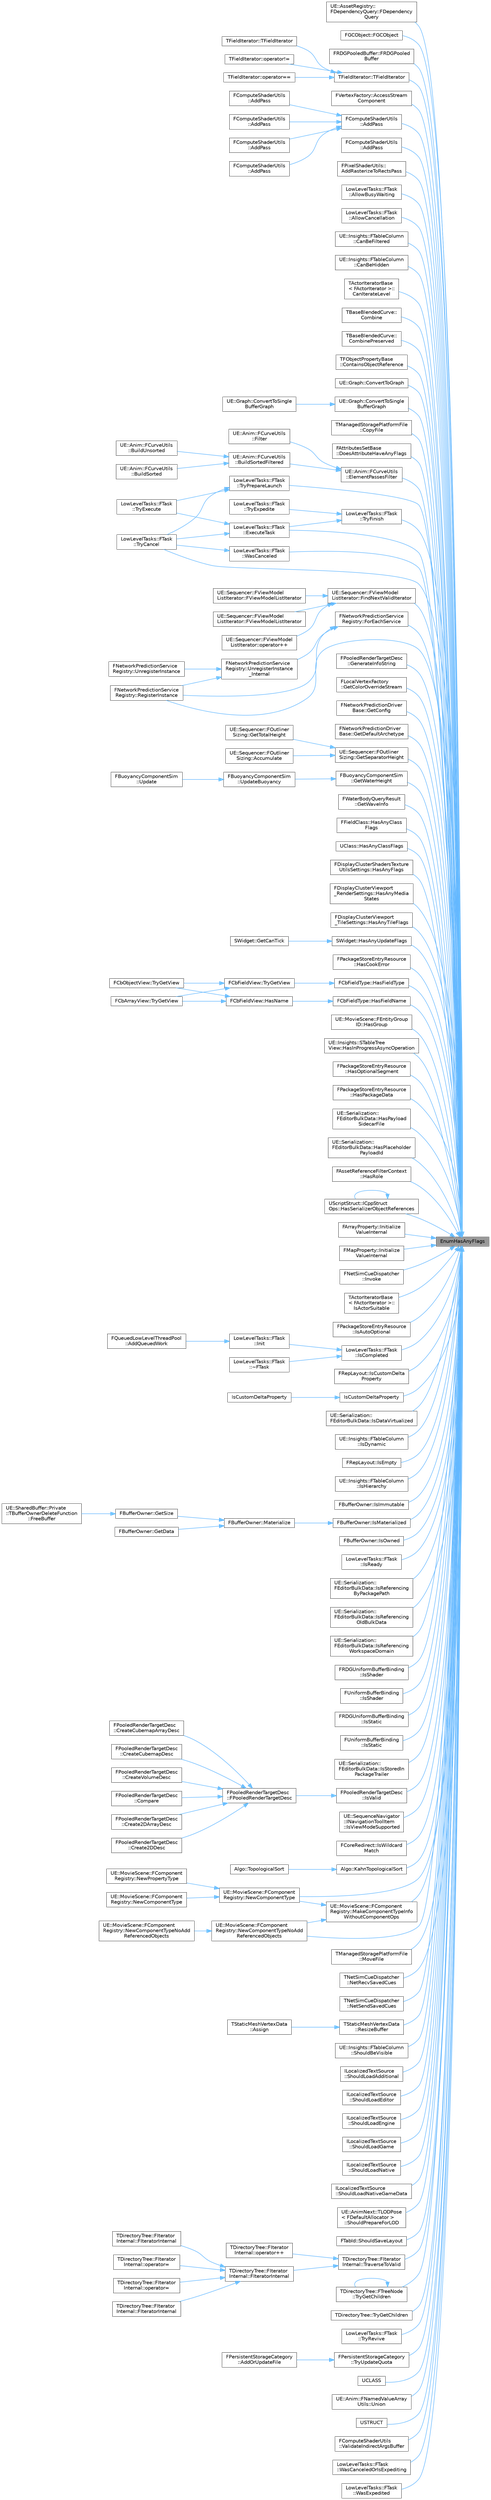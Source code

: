 digraph "EnumHasAnyFlags"
{
 // INTERACTIVE_SVG=YES
 // LATEX_PDF_SIZE
  bgcolor="transparent";
  edge [fontname=Helvetica,fontsize=10,labelfontname=Helvetica,labelfontsize=10];
  node [fontname=Helvetica,fontsize=10,shape=box,height=0.2,width=0.4];
  rankdir="RL";
  Node1 [id="Node000001",label="EnumHasAnyFlags",height=0.2,width=0.4,color="gray40", fillcolor="grey60", style="filled", fontcolor="black",tooltip=" "];
  Node1 -> Node2 [id="edge1_Node000001_Node000002",dir="back",color="steelblue1",style="solid",tooltip=" "];
  Node2 [id="Node000002",label="UE::AssetRegistry::\lFDependencyQuery::FDependency\lQuery",height=0.2,width=0.4,color="grey40", fillcolor="white", style="filled",URL="$de/dcb/structUE_1_1AssetRegistry_1_1FDependencyQuery.html#a6b2a09c170bced5242ceb8c8c65332ea",tooltip=" "];
  Node1 -> Node3 [id="edge2_Node000001_Node000003",dir="back",color="steelblue1",style="solid",tooltip=" "];
  Node3 [id="Node000003",label="FGCObject::FGCObject",height=0.2,width=0.4,color="grey40", fillcolor="white", style="filled",URL="$d1/d9e/classFGCObject.html#a79ca88ad3c98c191c99cb6deb4d6c6df",tooltip=" "];
  Node1 -> Node4 [id="edge3_Node000001_Node000004",dir="back",color="steelblue1",style="solid",tooltip=" "];
  Node4 [id="Node000004",label="FRDGPooledBuffer::FRDGPooled\lBuffer",height=0.2,width=0.4,color="grey40", fillcolor="white", style="filled",URL="$d3/dea/classFRDGPooledBuffer.html#ab5a80f2108f01c42ff9d822e4149fcdc",tooltip=" "];
  Node1 -> Node5 [id="edge4_Node000001_Node000005",dir="back",color="steelblue1",style="solid",tooltip=" "];
  Node5 [id="Node000005",label="TFieldIterator::TFieldIterator",height=0.2,width=0.4,color="grey40", fillcolor="white", style="filled",URL="$de/d53/classTFieldIterator.html#a16200441c1b2bed29da2d95df72a309c",tooltip=" "];
  Node5 -> Node6 [id="edge5_Node000005_Node000006",dir="back",color="steelblue1",style="solid",tooltip=" "];
  Node6 [id="Node000006",label="TFieldIterator::TFieldIterator",height=0.2,width=0.4,color="grey40", fillcolor="white", style="filled",URL="$de/d53/classTFieldIterator.html#a19981ad782fd9abc51120169a12bc525",tooltip="Legacy version taking the flags as 3 separate values."];
  Node5 -> Node7 [id="edge6_Node000005_Node000007",dir="back",color="steelblue1",style="solid",tooltip=" "];
  Node7 [id="Node000007",label="TFieldIterator::operator!=",height=0.2,width=0.4,color="grey40", fillcolor="white", style="filled",URL="$de/d53/classTFieldIterator.html#a8dd51b620001d67e8d327b38c9a49787",tooltip=" "];
  Node5 -> Node8 [id="edge7_Node000005_Node000008",dir="back",color="steelblue1",style="solid",tooltip=" "];
  Node8 [id="Node000008",label="TFieldIterator::operator==",height=0.2,width=0.4,color="grey40", fillcolor="white", style="filled",URL="$de/d53/classTFieldIterator.html#a221551266ed28cfbc7ff54a1be73a33a",tooltip=" "];
  Node1 -> Node9 [id="edge8_Node000001_Node000009",dir="back",color="steelblue1",style="solid",tooltip=" "];
  Node9 [id="Node000009",label="FVertexFactory::AccessStream\lComponent",height=0.2,width=0.4,color="grey40", fillcolor="white", style="filled",URL="$da/d03/classFVertexFactory.html#a394267da22500891c5331e9171716a71",tooltip="Creates a vertex element for a vertex stream components."];
  Node1 -> Node10 [id="edge9_Node000001_Node000010",dir="back",color="steelblue1",style="solid",tooltip=" "];
  Node10 [id="Node000010",label="FComputeShaderUtils\l::AddPass",height=0.2,width=0.4,color="grey40", fillcolor="white", style="filled",URL="$d3/d0e/namespaceFComputeShaderUtils.html#a9973043a0563c0a06818211757e171c8",tooltip="Dispatch a compute shader to render graph builder with its parameters."];
  Node10 -> Node11 [id="edge10_Node000010_Node000011",dir="back",color="steelblue1",style="solid",tooltip=" "];
  Node11 [id="Node000011",label="FComputeShaderUtils\l::AddPass",height=0.2,width=0.4,color="grey40", fillcolor="white", style="filled",URL="$d3/d0e/namespaceFComputeShaderUtils.html#aa5768c0565a24a529d7842749c9b11be",tooltip=" "];
  Node10 -> Node12 [id="edge11_Node000010_Node000012",dir="back",color="steelblue1",style="solid",tooltip=" "];
  Node12 [id="Node000012",label="FComputeShaderUtils\l::AddPass",height=0.2,width=0.4,color="grey40", fillcolor="white", style="filled",URL="$d3/d0e/namespaceFComputeShaderUtils.html#a10c6c67d3bcecd2b89beba223a297563",tooltip=" "];
  Node10 -> Node13 [id="edge12_Node000010_Node000013",dir="back",color="steelblue1",style="solid",tooltip=" "];
  Node13 [id="Node000013",label="FComputeShaderUtils\l::AddPass",height=0.2,width=0.4,color="grey40", fillcolor="white", style="filled",URL="$d3/d0e/namespaceFComputeShaderUtils.html#aaa59a9ee3773ba5d787e975cdd062176",tooltip=" "];
  Node10 -> Node14 [id="edge13_Node000010_Node000014",dir="back",color="steelblue1",style="solid",tooltip=" "];
  Node14 [id="Node000014",label="FComputeShaderUtils\l::AddPass",height=0.2,width=0.4,color="grey40", fillcolor="white", style="filled",URL="$d3/d0e/namespaceFComputeShaderUtils.html#a8b65a5f112fd31d9aed9d9196527f0af",tooltip=" "];
  Node1 -> Node15 [id="edge14_Node000001_Node000015",dir="back",color="steelblue1",style="solid",tooltip=" "];
  Node15 [id="Node000015",label="FComputeShaderUtils\l::AddPass",height=0.2,width=0.4,color="grey40", fillcolor="white", style="filled",URL="$d3/d0e/namespaceFComputeShaderUtils.html#a74899b6d035206a8c4ce9ab32f34f657",tooltip="Dispatch a compute shader to render graph builder with its parameters."];
  Node1 -> Node16 [id="edge15_Node000001_Node000016",dir="back",color="steelblue1",style="solid",tooltip=" "];
  Node16 [id="Node000016",label="FPixelShaderUtils::\lAddRasterizeToRectsPass",height=0.2,width=0.4,color="grey40", fillcolor="white", style="filled",URL="$df/dc9/structFPixelShaderUtils.html#a89e195822f6007597c9d8327c0b38688",tooltip="Rect based pixel shader pass."];
  Node1 -> Node17 [id="edge16_Node000001_Node000017",dir="back",color="steelblue1",style="solid",tooltip=" "];
  Node17 [id="Node000017",label="LowLevelTasks::FTask\l::AllowBusyWaiting",height=0.2,width=0.4,color="grey40", fillcolor="white", style="filled",URL="$d4/d0f/classLowLevelTasks_1_1FTask.html#a3242061d041d51b85c592b87e6417336",tooltip=" "];
  Node1 -> Node18 [id="edge17_Node000001_Node000018",dir="back",color="steelblue1",style="solid",tooltip=" "];
  Node18 [id="Node000018",label="LowLevelTasks::FTask\l::AllowCancellation",height=0.2,width=0.4,color="grey40", fillcolor="white", style="filled",URL="$d4/d0f/classLowLevelTasks_1_1FTask.html#a5052aef3758181777e054ba6d508cf41",tooltip=" "];
  Node1 -> Node19 [id="edge18_Node000001_Node000019",dir="back",color="steelblue1",style="solid",tooltip=" "];
  Node19 [id="Node000019",label="UE::Insights::FTableColumn\l::CanBeFiltered",height=0.2,width=0.4,color="grey40", fillcolor="white", style="filled",URL="$d1/d9c/classUE_1_1Insights_1_1FTableColumn.html#a767622b8f42397baffd66c0784c3f772",tooltip="Whether this column can be used for filtering."];
  Node1 -> Node20 [id="edge19_Node000001_Node000020",dir="back",color="steelblue1",style="solid",tooltip=" "];
  Node20 [id="Node000020",label="UE::Insights::FTableColumn\l::CanBeHidden",height=0.2,width=0.4,color="grey40", fillcolor="white", style="filled",URL="$d1/d9c/classUE_1_1Insights_1_1FTableColumn.html#ad75850dca960bc973d48ae236c7521ec",tooltip="Whether this column can be hidden."];
  Node1 -> Node21 [id="edge20_Node000001_Node000021",dir="back",color="steelblue1",style="solid",tooltip=" "];
  Node21 [id="Node000021",label="TActorIteratorBase\l\< FActorIterator \>::\lCanIterateLevel",height=0.2,width=0.4,color="grey40", fillcolor="white", style="filled",URL="$d4/d8b/classTActorIteratorBase.html#ae9392024dca82ee78371ba3e0c7e39ed",tooltip=" "];
  Node1 -> Node22 [id="edge21_Node000001_Node000022",dir="back",color="steelblue1",style="solid",tooltip=" "];
  Node22 [id="Node000022",label="TBaseBlendedCurve::\lCombine",height=0.2,width=0.4,color="grey40", fillcolor="white", style="filled",URL="$d1/dd3/structTBaseBlendedCurve.html#a4bce977f2926dcfab90747119de44aba",tooltip="If CurveToCombine contains a valid element, then the value in 'this' is overridden,..."];
  Node1 -> Node23 [id="edge22_Node000001_Node000023",dir="back",color="steelblue1",style="solid",tooltip=" "];
  Node23 [id="Node000023",label="TBaseBlendedCurve::\lCombinePreserved",height=0.2,width=0.4,color="grey40", fillcolor="white", style="filled",URL="$d1/dd3/structTBaseBlendedCurve.html#a89d238c1838183fd89967f298adae5b0",tooltip="If 'this' does not contain a valid element, then the value in 'this' is set, otherwise the value is n..."];
  Node1 -> Node24 [id="edge23_Node000001_Node000024",dir="back",color="steelblue1",style="solid",tooltip=" "];
  Node24 [id="Node000024",label="TFObjectPropertyBase\l::ContainsObjectReference",height=0.2,width=0.4,color="grey40", fillcolor="white", style="filled",URL="$d3/d06/classTFObjectPropertyBase.html#a17f1e113ddfb7df4a4c13263a2e67b37",tooltip="Returns true if this property, or in the case of e.g."];
  Node1 -> Node25 [id="edge24_Node000001_Node000025",dir="back",color="steelblue1",style="solid",tooltip=" "];
  Node25 [id="Node000025",label="UE::Graph::ConvertToGraph",height=0.2,width=0.4,color="grey40", fillcolor="white", style="filled",URL="$d3/d33/namespaceUE_1_1Graph.html#aa5c899f112dccf29af8f5200170f4661",tooltip="Convert an array of Keys and a function that returns the directed edges from each Key into the Normal..."];
  Node1 -> Node26 [id="edge25_Node000001_Node000026",dir="back",color="steelblue1",style="solid",tooltip=" "];
  Node26 [id="Node000026",label="UE::Graph::ConvertToSingle\lBufferGraph",height=0.2,width=0.4,color="grey40", fillcolor="white", style="filled",URL="$d3/d33/namespaceUE_1_1Graph.html#a0c4b13297a2a105503251c7823db9b1b",tooltip="Convert an array of separately allocated edge ranges into a single buffer shared by all vertices and ..."];
  Node26 -> Node27 [id="edge26_Node000026_Node000027",dir="back",color="steelblue1",style="solid",tooltip=" "];
  Node27 [id="Node000027",label="UE::Graph::ConvertToSingle\lBufferGraph",height=0.2,width=0.4,color="grey40", fillcolor="white", style="filled",URL="$d3/d33/namespaceUE_1_1Graph.html#af04cbc9cc91d5586d63f409047700e4d",tooltip="Convert an array of separately allocated edge ranges into a single buffer shared by all vertices and ..."];
  Node1 -> Node28 [id="edge27_Node000001_Node000028",dir="back",color="steelblue1",style="solid",tooltip=" "];
  Node28 [id="Node000028",label="TManagedStoragePlatformFile\l::CopyFile",height=0.2,width=0.4,color="grey40", fillcolor="white", style="filled",URL="$dd/d11/classTManagedStoragePlatformFile.html#a6d6452b55fc51228de7d191fadba265e",tooltip=" "];
  Node1 -> Node29 [id="edge28_Node000001_Node000029",dir="back",color="steelblue1",style="solid",tooltip=" "];
  Node29 [id="Node000029",label="FAttributesSetBase\l::DoesAttributeHaveAnyFlags",height=0.2,width=0.4,color="grey40", fillcolor="white", style="filled",URL="$d7/dd3/classFAttributesSetBase.html#a1388fc60c80279058898f72206ad4579",tooltip="Determine whether an attribute has any of the given flags."];
  Node1 -> Node30 [id="edge29_Node000001_Node000030",dir="back",color="steelblue1",style="solid",tooltip=" "];
  Node30 [id="Node000030",label="UE::Anim::FCurveUtils\l::ElementPassesFilter",height=0.2,width=0.4,color="grey40", fillcolor="white", style="filled",URL="$d7/d7e/structUE_1_1Anim_1_1FCurveUtils.html#ad29d5ccb642638bcc3cfbe4c8eadd7c2",tooltip="Helper function used to apply filtering to elements."];
  Node30 -> Node31 [id="edge30_Node000030_Node000031",dir="back",color="steelblue1",style="solid",tooltip=" "];
  Node31 [id="Node000031",label="UE::Anim::FCurveUtils\l::BuildSortedFiltered",height=0.2,width=0.4,color="grey40", fillcolor="white", style="filled",URL="$d7/d7e/structUE_1_1Anim_1_1FCurveUtils.html#a9bcdcbf2f740cf299d504e20bbe43791",tooltip=" "];
  Node31 -> Node32 [id="edge31_Node000031_Node000032",dir="back",color="steelblue1",style="solid",tooltip=" "];
  Node32 [id="Node000032",label="UE::Anim::FCurveUtils\l::BuildSorted",height=0.2,width=0.4,color="grey40", fillcolor="white", style="filled",URL="$d7/d7e/structUE_1_1Anim_1_1FCurveUtils.html#adfc5d61f31d62d6a324b0db8a50a5bd7",tooltip=" "];
  Node31 -> Node33 [id="edge32_Node000031_Node000033",dir="back",color="steelblue1",style="solid",tooltip=" "];
  Node33 [id="Node000033",label="UE::Anim::FCurveUtils\l::BuildUnsorted",height=0.2,width=0.4,color="grey40", fillcolor="white", style="filled",URL="$d7/d7e/structUE_1_1Anim_1_1FCurveUtils.html#a057de551fa386ad635d95cd05788b0b7",tooltip=" "];
  Node30 -> Node34 [id="edge33_Node000030_Node000034",dir="back",color="steelblue1",style="solid",tooltip=" "];
  Node34 [id="Node000034",label="UE::Anim::FCurveUtils\l::Filter",height=0.2,width=0.4,color="grey40", fillcolor="white", style="filled",URL="$d7/d7e/structUE_1_1Anim_1_1FCurveUtils.html#a95cda69f2c3df0267c2c0141dc064f39",tooltip="Remove any curves in InOutCurve that are filtered by InFilter."];
  Node1 -> Node35 [id="edge34_Node000001_Node000035",dir="back",color="steelblue1",style="solid",tooltip=" "];
  Node35 [id="Node000035",label="LowLevelTasks::FTask\l::ExecuteTask",height=0.2,width=0.4,color="grey40", fillcolor="white", style="filled",URL="$d4/d0f/classLowLevelTasks_1_1FTask.html#adf9d1835581b6ba99a806f9be80294d4",tooltip=" "];
  Node35 -> Node36 [id="edge35_Node000035_Node000036",dir="back",color="steelblue1",style="solid",tooltip=" "];
  Node36 [id="Node000036",label="LowLevelTasks::FTask\l::TryCancel",height=0.2,width=0.4,color="grey40", fillcolor="white", style="filled",URL="$d4/d0f/classLowLevelTasks_1_1FTask.html#a9d9553807e98eb84669bdeec3f6a7bbd",tooltip=" "];
  Node35 -> Node37 [id="edge36_Node000035_Node000037",dir="back",color="steelblue1",style="solid",tooltip=" "];
  Node37 [id="Node000037",label="LowLevelTasks::FTask\l::TryExecute",height=0.2,width=0.4,color="grey40", fillcolor="white", style="filled",URL="$d4/d0f/classLowLevelTasks_1_1FTask.html#a5dadadad795bdf53d9a3337ca98ef129",tooltip=" "];
  Node1 -> Node38 [id="edge37_Node000001_Node000038",dir="back",color="steelblue1",style="solid",tooltip=" "];
  Node38 [id="Node000038",label="UE::Sequencer::FViewModel\lListIterator::FindNextValidIterator",height=0.2,width=0.4,color="grey40", fillcolor="white", style="filled",URL="$d0/d69/structUE_1_1Sequencer_1_1FViewModelListIterator.html#a33c0eceb675db3ad60457c98b0d79398",tooltip=" "];
  Node38 -> Node39 [id="edge38_Node000038_Node000039",dir="back",color="steelblue1",style="solid",tooltip=" "];
  Node39 [id="Node000039",label="UE::Sequencer::FViewModel\lListIterator::FViewModelListIterator",height=0.2,width=0.4,color="grey40", fillcolor="white", style="filled",URL="$d0/d69/structUE_1_1Sequencer_1_1FViewModelListIterator.html#af7555d428566ff5903b935eaf6f4a307",tooltip=" "];
  Node38 -> Node40 [id="edge39_Node000038_Node000040",dir="back",color="steelblue1",style="solid",tooltip=" "];
  Node40 [id="Node000040",label="UE::Sequencer::FViewModel\lListIterator::FViewModelListIterator",height=0.2,width=0.4,color="grey40", fillcolor="white", style="filled",URL="$d0/d69/structUE_1_1Sequencer_1_1FViewModelListIterator.html#a538c5556ef268e50a156e34e9792c218",tooltip=" "];
  Node38 -> Node41 [id="edge40_Node000038_Node000041",dir="back",color="steelblue1",style="solid",tooltip=" "];
  Node41 [id="Node000041",label="UE::Sequencer::FViewModel\lListIterator::operator++",height=0.2,width=0.4,color="grey40", fillcolor="white", style="filled",URL="$d0/d69/structUE_1_1Sequencer_1_1FViewModelListIterator.html#a25781d6048126e69b904d3eb101fe35c",tooltip=" "];
  Node1 -> Node42 [id="edge41_Node000001_Node000042",dir="back",color="steelblue1",style="solid",tooltip=" "];
  Node42 [id="Node000042",label="FNetworkPredictionService\lRegistry::ForEachService",height=0.2,width=0.4,color="grey40", fillcolor="white", style="filled",URL="$d0/d22/classFNetworkPredictionServiceRegistry.html#a5a3f8460c764ed7750a3dede8c87bdd6",tooltip=" "];
  Node42 -> Node43 [id="edge42_Node000042_Node000043",dir="back",color="steelblue1",style="solid",tooltip=" "];
  Node43 [id="Node000043",label="FNetworkPredictionService\lRegistry::RegisterInstance",height=0.2,width=0.4,color="grey40", fillcolor="white", style="filled",URL="$d0/d22/classFNetworkPredictionServiceRegistry.html#ab2fd029d3e14407baaba3f05d1fc7eff",tooltip=" "];
  Node42 -> Node44 [id="edge43_Node000042_Node000044",dir="back",color="steelblue1",style="solid",tooltip=" "];
  Node44 [id="Node000044",label="FNetworkPredictionService\lRegistry::UnregisterInstance\l_Internal",height=0.2,width=0.4,color="grey40", fillcolor="white", style="filled",URL="$d0/d22/classFNetworkPredictionServiceRegistry.html#ad9f781d17d03da11791315ea71caa03c",tooltip=" "];
  Node44 -> Node43 [id="edge44_Node000044_Node000043",dir="back",color="steelblue1",style="solid",tooltip=" "];
  Node44 -> Node45 [id="edge45_Node000044_Node000045",dir="back",color="steelblue1",style="solid",tooltip=" "];
  Node45 [id="Node000045",label="FNetworkPredictionService\lRegistry::UnregisterInstance",height=0.2,width=0.4,color="grey40", fillcolor="white", style="filled",URL="$d0/d22/classFNetworkPredictionServiceRegistry.html#a44dda77af706d4625226b5ee6e5ccc83",tooltip=" "];
  Node1 -> Node46 [id="edge46_Node000001_Node000046",dir="back",color="steelblue1",style="solid",tooltip=" "];
  Node46 [id="Node000046",label="FPooledRenderTargetDesc\l::GenerateInfoString",height=0.2,width=0.4,color="grey40", fillcolor="white", style="filled",URL="$df/dc6/structFPooledRenderTargetDesc.html#ad83935089cf53ee226cc119065c76868",tooltip="for debugging purpose"];
  Node1 -> Node47 [id="edge47_Node000001_Node000047",dir="back",color="steelblue1",style="solid",tooltip=" "];
  Node47 [id="Node000047",label="FLocalVertexFactory\l::GetColorOverrideStream",height=0.2,width=0.4,color="grey40", fillcolor="white", style="filled",URL="$db/d29/classFLocalVertexFactory.html#a7403ce1290a4800bc5a4f431ea7336d7",tooltip=" "];
  Node1 -> Node48 [id="edge48_Node000001_Node000048",dir="back",color="steelblue1",style="solid",tooltip=" "];
  Node48 [id="Node000048",label="FNetworkPredictionDriver\lBase::GetConfig",height=0.2,width=0.4,color="grey40", fillcolor="white", style="filled",URL="$d9/d6a/structFNetworkPredictionDriverBase.html#a4425967404dfc64fc8e2e07056c18622",tooltip=" "];
  Node1 -> Node49 [id="edge49_Node000001_Node000049",dir="back",color="steelblue1",style="solid",tooltip=" "];
  Node49 [id="Node000049",label="FNetworkPredictionDriver\lBase::GetDefaultArchetype",height=0.2,width=0.4,color="grey40", fillcolor="white", style="filled",URL="$d9/d6a/structFNetworkPredictionDriverBase.html#a1589639eac7a84320e989882fb4424ae",tooltip=" "];
  Node1 -> Node50 [id="edge50_Node000001_Node000050",dir="back",color="steelblue1",style="solid",tooltip=" "];
  Node50 [id="Node000050",label="UE::Sequencer::FOutliner\lSizing::GetSeparatorHeight",height=0.2,width=0.4,color="grey40", fillcolor="white", style="filled",URL="$d9/d06/structUE_1_1Sequencer_1_1FOutlinerSizing.html#a063ec9dcb8b50069e132ecad5667db73",tooltip=" "];
  Node50 -> Node51 [id="edge51_Node000050_Node000051",dir="back",color="steelblue1",style="solid",tooltip=" "];
  Node51 [id="Node000051",label="UE::Sequencer::FOutliner\lSizing::Accumulate",height=0.2,width=0.4,color="grey40", fillcolor="white", style="filled",URL="$d9/d06/structUE_1_1Sequencer_1_1FOutlinerSizing.html#a91528a414be2fccaba405fc6854dc1da",tooltip=" "];
  Node50 -> Node52 [id="edge52_Node000050_Node000052",dir="back",color="steelblue1",style="solid",tooltip=" "];
  Node52 [id="Node000052",label="UE::Sequencer::FOutliner\lSizing::GetTotalHeight",height=0.2,width=0.4,color="grey40", fillcolor="white", style="filled",URL="$d9/d06/structUE_1_1Sequencer_1_1FOutlinerSizing.html#a889e2d724de05bdc4d42725ee15dbc43",tooltip=" "];
  Node1 -> Node53 [id="edge53_Node000001_Node000053",dir="back",color="steelblue1",style="solid",tooltip=" "];
  Node53 [id="Node000053",label="FBuoyancyComponentSim\l::GetWaterHeight",height=0.2,width=0.4,color="grey40", fillcolor="white", style="filled",URL="$d3/d86/classFBuoyancyComponentSim.html#ad7e446c05b0295bdfc5d1cdd8e8981f4",tooltip=" "];
  Node53 -> Node54 [id="edge54_Node000053_Node000054",dir="back",color="steelblue1",style="solid",tooltip=" "];
  Node54 [id="Node000054",label="FBuoyancyComponentSim\l::UpdateBuoyancy",height=0.2,width=0.4,color="grey40", fillcolor="white", style="filled",URL="$d3/d86/classFBuoyancyComponentSim.html#aae88b7c2bcfd1b212be1483ed1a98a3b",tooltip=" "];
  Node54 -> Node55 [id="edge55_Node000054_Node000055",dir="back",color="steelblue1",style="solid",tooltip=" "];
  Node55 [id="Node000055",label="FBuoyancyComponentSim\l::Update",height=0.2,width=0.4,color="grey40", fillcolor="white", style="filled",URL="$d3/d86/classFBuoyancyComponentSim.html#a1aff1e17c06b8921ae11c5ce0a371952",tooltip=" "];
  Node1 -> Node56 [id="edge56_Node000001_Node000056",dir="back",color="steelblue1",style="solid",tooltip=" "];
  Node56 [id="Node000056",label="FWaterBodyQueryResult\l::GetWaveInfo",height=0.2,width=0.4,color="grey40", fillcolor="white", style="filled",URL="$d8/dec/structFWaterBodyQueryResult.html#a31cb93c0a386c2c808f1591a9b86b28a",tooltip=" "];
  Node1 -> Node57 [id="edge57_Node000001_Node000057",dir="back",color="steelblue1",style="solid",tooltip=" "];
  Node57 [id="Node000057",label="FFieldClass::HasAnyClass\lFlags",height=0.2,width=0.4,color="grey40", fillcolor="white", style="filled",URL="$de/dc5/classFFieldClass.html#ae2e94afa169ef8c0d18549cb67fd460d",tooltip=" "];
  Node1 -> Node58 [id="edge58_Node000001_Node000058",dir="back",color="steelblue1",style="solid",tooltip=" "];
  Node58 [id="Node000058",label="UClass::HasAnyClassFlags",height=0.2,width=0.4,color="grey40", fillcolor="white", style="filled",URL="$d4/d77/classUClass.html#a637ca7af3f3763cc1afcb177c26e62b6",tooltip="Used to safely check whether the passed in flag is set."];
  Node1 -> Node59 [id="edge59_Node000001_Node000059",dir="back",color="steelblue1",style="solid",tooltip=" "];
  Node59 [id="Node000059",label="FDisplayClusterShadersTexture\lUtilsSettings::HasAnyFlags",height=0.2,width=0.4,color="grey40", fillcolor="white", style="filled",URL="$dc/d20/structFDisplayClusterShadersTextureUtilsSettings.html#a7acd1b258d7ab20621d83d4e5b1a9060",tooltip=" "];
  Node1 -> Node60 [id="edge60_Node000001_Node000060",dir="back",color="steelblue1",style="solid",tooltip=" "];
  Node60 [id="Node000060",label="FDisplayClusterViewport\l_RenderSettings::HasAnyMedia\lStates",height=0.2,width=0.4,color="grey40", fillcolor="white", style="filled",URL="$d3/da3/classFDisplayClusterViewport__RenderSettings.html#a0c6448cc8b6c7e8394193793fc3aebb7",tooltip="Returns true if the media state of this viewport is set to any of the requested states."];
  Node1 -> Node61 [id="edge61_Node000001_Node000061",dir="back",color="steelblue1",style="solid",tooltip=" "];
  Node61 [id="Node000061",label="FDisplayClusterViewport\l_TileSettings::HasAnyTileFlags",height=0.2,width=0.4,color="grey40", fillcolor="white", style="filled",URL="$dd/db2/structFDisplayClusterViewport__TileSettings.html#ade471818c359ee6552fbb534f243e62f",tooltip="Checks if any of specified tile flags are set."];
  Node1 -> Node62 [id="edge62_Node000001_Node000062",dir="back",color="steelblue1",style="solid",tooltip=" "];
  Node62 [id="Node000062",label="SWidget::HasAnyUpdateFlags",height=0.2,width=0.4,color="grey40", fillcolor="white", style="filled",URL="$dd/de2/classSWidget.html#a0c825102eb11bc7d25bf416fa5a0d047",tooltip=" "];
  Node62 -> Node63 [id="edge63_Node000062_Node000063",dir="back",color="steelblue1",style="solid",tooltip=" "];
  Node63 [id="Node000063",label="SWidget::GetCanTick",height=0.2,width=0.4,color="grey40", fillcolor="white", style="filled",URL="$dd/de2/classSWidget.html#a9fcaa69327da2134c6cc35c8745546df",tooltip=" "];
  Node1 -> Node64 [id="edge64_Node000001_Node000064",dir="back",color="steelblue1",style="solid",tooltip=" "];
  Node64 [id="Node000064",label="FPackageStoreEntryResource\l::HasCookError",height=0.2,width=0.4,color="grey40", fillcolor="white", style="filled",URL="$dd/d7f/structFPackageStoreEntryResource.html#aac8aea493ec5582eb5580bec5df1608b",tooltip=" "];
  Node1 -> Node65 [id="edge65_Node000001_Node000065",dir="back",color="steelblue1",style="solid",tooltip=" "];
  Node65 [id="Node000065",label="FCbFieldType::HasFieldName",height=0.2,width=0.4,color="grey40", fillcolor="white", style="filled",URL="$d3/d96/classFCbFieldType.html#aa707ab5b0f8b871c8b24e68cb61ea0b6",tooltip=" "];
  Node65 -> Node66 [id="edge66_Node000065_Node000066",dir="back",color="steelblue1",style="solid",tooltip=" "];
  Node66 [id="Node000066",label="FCbFieldView::HasName",height=0.2,width=0.4,color="grey40", fillcolor="white", style="filled",URL="$dc/deb/classFCbFieldView.html#a1f24dd84942fe255c2fb8773cef38a4a",tooltip="True if the field has a name."];
  Node66 -> Node67 [id="edge67_Node000066_Node000067",dir="back",color="steelblue1",style="solid",tooltip=" "];
  Node67 [id="Node000067",label="FCbArrayView::TryGetView",height=0.2,width=0.4,color="grey40", fillcolor="white", style="filled",URL="$d3/d79/classFCbArrayView.html#ad32ac184a0b7e27aaf6d62bebacd2cbc",tooltip="Try to get a view of the array as it would be serialized, such as by CopyTo."];
  Node66 -> Node68 [id="edge68_Node000066_Node000068",dir="back",color="steelblue1",style="solid",tooltip=" "];
  Node68 [id="Node000068",label="FCbObjectView::TryGetView",height=0.2,width=0.4,color="grey40", fillcolor="white", style="filled",URL="$dc/d1a/classFCbObjectView.html#ae6d9dfc0782ae93613f2f49f2e60207c",tooltip="Try to get a view of the object as it would be serialized, such as by CopyTo."];
  Node1 -> Node69 [id="edge69_Node000001_Node000069",dir="back",color="steelblue1",style="solid",tooltip=" "];
  Node69 [id="Node000069",label="FCbFieldType::HasFieldType",height=0.2,width=0.4,color="grey40", fillcolor="white", style="filled",URL="$d3/d96/classFCbFieldType.html#aaa7dd90fb531232c2f2ad9d84b9c821d",tooltip=" "];
  Node69 -> Node70 [id="edge70_Node000069_Node000070",dir="back",color="steelblue1",style="solid",tooltip=" "];
  Node70 [id="Node000070",label="FCbFieldView::TryGetView",height=0.2,width=0.4,color="grey40", fillcolor="white", style="filled",URL="$dc/deb/classFCbFieldView.html#ae33e04d2669b33c8dcfa537ba5670241",tooltip="Try to get a view of the field as it would be serialized, such as by CopyTo."];
  Node70 -> Node67 [id="edge71_Node000070_Node000067",dir="back",color="steelblue1",style="solid",tooltip=" "];
  Node70 -> Node68 [id="edge72_Node000070_Node000068",dir="back",color="steelblue1",style="solid",tooltip=" "];
  Node1 -> Node71 [id="edge73_Node000001_Node000071",dir="back",color="steelblue1",style="solid",tooltip=" "];
  Node71 [id="Node000071",label="UE::MovieScene::FEntityGroup\lID::HasGroup",height=0.2,width=0.4,color="grey40", fillcolor="white", style="filled",URL="$df/dfb/structUE_1_1MovieScene_1_1FEntityGroupID.html#a831e409f62077152bdf4dfe066119593",tooltip="Returns whether this component is valid (see IsValid) and if it still belongs to a group."];
  Node1 -> Node72 [id="edge74_Node000001_Node000072",dir="back",color="steelblue1",style="solid",tooltip=" "];
  Node72 [id="Node000072",label="UE::Insights::STableTree\lView::HasInProgressAsyncOperation",height=0.2,width=0.4,color="grey40", fillcolor="white", style="filled",URL="$d7/dce/classUE_1_1Insights_1_1STableTreeView.html#a063ec3d1be6ca739ec8e51f06a73552b",tooltip=" "];
  Node1 -> Node73 [id="edge75_Node000001_Node000073",dir="back",color="steelblue1",style="solid",tooltip=" "];
  Node73 [id="Node000073",label="FPackageStoreEntryResource\l::HasOptionalSegment",height=0.2,width=0.4,color="grey40", fillcolor="white", style="filled",URL="$dd/d7f/structFPackageStoreEntryResource.html#a35ac183822cab93b191c2d056d809a75",tooltip=" "];
  Node1 -> Node74 [id="edge76_Node000001_Node000074",dir="back",color="steelblue1",style="solid",tooltip=" "];
  Node74 [id="Node000074",label="FPackageStoreEntryResource\l::HasPackageData",height=0.2,width=0.4,color="grey40", fillcolor="white", style="filled",URL="$dd/d7f/structFPackageStoreEntryResource.html#a75756753cde44922bc7b0bae1b475e33",tooltip=" "];
  Node1 -> Node75 [id="edge77_Node000001_Node000075",dir="back",color="steelblue1",style="solid",tooltip=" "];
  Node75 [id="Node000075",label="UE::Serialization::\lFEditorBulkData::HasPayload\lSidecarFile",height=0.2,width=0.4,color="grey40", fillcolor="white", style="filled",URL="$df/d02/classUE_1_1Serialization_1_1FEditorBulkData.html#a70927975cf05f1005ed00c961c88594f",tooltip=" "];
  Node1 -> Node76 [id="edge78_Node000001_Node000076",dir="back",color="steelblue1",style="solid",tooltip=" "];
  Node76 [id="Node000076",label="UE::Serialization::\lFEditorBulkData::HasPlaceholder\lPayloadId",height=0.2,width=0.4,color="grey40", fillcolor="white", style="filled",URL="$df/d02/classUE_1_1Serialization_1_1FEditorBulkData.html#ad9840713545aacaf6116c4d537a86313",tooltip="Return whether the BulkData has legacy payload id that needs to be updated from loaded payload before..."];
  Node1 -> Node77 [id="edge79_Node000001_Node000077",dir="back",color="steelblue1",style="solid",tooltip=" "];
  Node77 [id="Node000077",label="FAssetReferenceFilterContext\l::HasRole",height=0.2,width=0.4,color="grey40", fillcolor="white", style="filled",URL="$da/dbb/structFAssetReferenceFilterContext.html#a991c439f010eca6a89700812019329d0",tooltip=" "];
  Node1 -> Node78 [id="edge80_Node000001_Node000078",dir="back",color="steelblue1",style="solid",tooltip=" "];
  Node78 [id="Node000078",label="UScriptStruct::ICppStruct\lOps::HasSerializerObjectReferences",height=0.2,width=0.4,color="grey40", fillcolor="white", style="filled",URL="$db/deb/structUScriptStruct_1_1ICppStructOps.html#ac6664c485dc5f2e495e7d548a0b8c42b",tooltip="returns true if the native serialize functions may serialize object references of the given type"];
  Node78 -> Node78 [id="edge81_Node000078_Node000078",dir="back",color="steelblue1",style="solid",tooltip=" "];
  Node1 -> Node79 [id="edge82_Node000001_Node000079",dir="back",color="steelblue1",style="solid",tooltip=" "];
  Node79 [id="Node000079",label="FArrayProperty::Initialize\lValueInternal",height=0.2,width=0.4,color="grey40", fillcolor="white", style="filled",URL="$d9/d5d/classFArrayProperty.html#a8e295edfdba35c3e016c60d20647647c",tooltip=" "];
  Node1 -> Node80 [id="edge83_Node000001_Node000080",dir="back",color="steelblue1",style="solid",tooltip=" "];
  Node80 [id="Node000080",label="FMapProperty::Initialize\lValueInternal",height=0.2,width=0.4,color="grey40", fillcolor="white", style="filled",URL="$d1/d91/classFMapProperty.html#a6ab167f5164e6746e3a86af62757c387",tooltip=" "];
  Node1 -> Node81 [id="edge84_Node000001_Node000081",dir="back",color="steelblue1",style="solid",tooltip=" "];
  Node81 [id="Node000081",label="FNetSimCueDispatcher\l::Invoke",height=0.2,width=0.4,color="grey40", fillcolor="white", style="filled",URL="$df/d26/structFNetSimCueDispatcher.html#a78cd40e664e4ab9bbb0c4ccb6ab927c2",tooltip=" "];
  Node1 -> Node82 [id="edge85_Node000001_Node000082",dir="back",color="steelblue1",style="solid",tooltip=" "];
  Node82 [id="Node000082",label="TActorIteratorBase\l\< FActorIterator \>::\lIsActorSuitable",height=0.2,width=0.4,color="grey40", fillcolor="white", style="filled",URL="$d4/d8b/classTActorIteratorBase.html#ae5bb4c29e8c36c93339d999bac60af66",tooltip=" "];
  Node1 -> Node83 [id="edge86_Node000001_Node000083",dir="back",color="steelblue1",style="solid",tooltip=" "];
  Node83 [id="Node000083",label="FPackageStoreEntryResource\l::IsAutoOptional",height=0.2,width=0.4,color="grey40", fillcolor="white", style="filled",URL="$dd/d7f/structFPackageStoreEntryResource.html#a6a31db66672b51e6cb9324403c21b35c",tooltip="Returns whether this package was saved as auto optional."];
  Node1 -> Node84 [id="edge87_Node000001_Node000084",dir="back",color="steelblue1",style="solid",tooltip=" "];
  Node84 [id="Node000084",label="LowLevelTasks::FTask\l::IsCompleted",height=0.2,width=0.4,color="grey40", fillcolor="white", style="filled",URL="$d4/d0f/classLowLevelTasks_1_1FTask.html#aa111e1130b46814f6fd34eab66881503",tooltip=" "];
  Node84 -> Node85 [id="edge88_Node000084_Node000085",dir="back",color="steelblue1",style="solid",tooltip=" "];
  Node85 [id="Node000085",label="LowLevelTasks::FTask\l::~FTask",height=0.2,width=0.4,color="grey40", fillcolor="white", style="filled",URL="$d4/d0f/classLowLevelTasks_1_1FTask.html#a77e726936f7d27792a1be50d2d198822",tooltip=" "];
  Node84 -> Node86 [id="edge89_Node000084_Node000086",dir="back",color="steelblue1",style="solid",tooltip=" "];
  Node86 [id="Node000086",label="LowLevelTasks::FTask\l::Init",height=0.2,width=0.4,color="grey40", fillcolor="white", style="filled",URL="$d4/d0f/classLowLevelTasks_1_1FTask.html#a2a3e78b49dedf97f526ac2da9d806593",tooltip=" "];
  Node86 -> Node87 [id="edge90_Node000086_Node000087",dir="back",color="steelblue1",style="solid",tooltip=" "];
  Node87 [id="Node000087",label="FQueuedLowLevelThreadPool\l::AddQueuedWork",height=0.2,width=0.4,color="grey40", fillcolor="white", style="filled",URL="$df/d8c/classFQueuedLowLevelThreadPool.html#a7d1276cd01e866b7bc35910a97b84f1d",tooltip="Checks to see if there is a thread available to perform the task."];
  Node1 -> Node88 [id="edge91_Node000001_Node000088",dir="back",color="steelblue1",style="solid",tooltip=" "];
  Node88 [id="Node000088",label="FRepLayout::IsCustomDelta\lProperty",height=0.2,width=0.4,color="grey40", fillcolor="white", style="filled",URL="$d6/ddf/classFRepLayout.html#a42682c91672bd0ce2349217a335cecc6",tooltip=" "];
  Node1 -> Node89 [id="edge92_Node000001_Node000089",dir="back",color="steelblue1",style="solid",tooltip=" "];
  Node89 [id="Node000089",label="IsCustomDeltaProperty",height=0.2,width=0.4,color="grey40", fillcolor="white", style="filled",URL="$d8/d2a/DataReplication_8h.html#a648abe95a40e9d9de696c50a2cc5a7f4",tooltip=" "];
  Node89 -> Node90 [id="edge93_Node000089_Node000090",dir="back",color="steelblue1",style="solid",tooltip=" "];
  Node90 [id="Node000090",label="IsCustomDeltaProperty",height=0.2,width=0.4,color="grey40", fillcolor="white", style="filled",URL="$d8/d2a/DataReplication_8h.html#a0db313f00c574f775df3f5fa8725b65e",tooltip=" "];
  Node1 -> Node91 [id="edge94_Node000001_Node000091",dir="back",color="steelblue1",style="solid",tooltip=" "];
  Node91 [id="Node000091",label="UE::Serialization::\lFEditorBulkData::IsDataVirtualized",height=0.2,width=0.4,color="grey40", fillcolor="white", style="filled",URL="$df/d02/classUE_1_1Serialization_1_1FEditorBulkData.html#a74af12fa9ac4ed2146b1f5bc51bfa209",tooltip=" "];
  Node1 -> Node92 [id="edge95_Node000001_Node000092",dir="back",color="steelblue1",style="solid",tooltip=" "];
  Node92 [id="Node000092",label="UE::Insights::FTableColumn\l::IsDynamic",height=0.2,width=0.4,color="grey40", fillcolor="white", style="filled",URL="$d1/d9c/classUE_1_1Insights_1_1FTableColumn.html#a0e6480394da99c0fe8d180708f6e629f",tooltip="Whether this column is dynamic or not."];
  Node1 -> Node93 [id="edge96_Node000001_Node000093",dir="back",color="steelblue1",style="solid",tooltip=" "];
  Node93 [id="Node000093",label="FRepLayout::IsEmpty",height=0.2,width=0.4,color="grey40", fillcolor="white", style="filled",URL="$d6/ddf/classFRepLayout.html#a4515b725aa0ee7da4b43a6249a0393dd",tooltip=" "];
  Node1 -> Node94 [id="edge97_Node000001_Node000094",dir="back",color="steelblue1",style="solid",tooltip=" "];
  Node94 [id="Node000094",label="UE::Insights::FTableColumn\l::IsHierarchy",height=0.2,width=0.4,color="grey40", fillcolor="white", style="filled",URL="$d1/d9c/classUE_1_1Insights_1_1FTableColumn.html#a8f0fb5607e6bb7638c5191cd344c717e",tooltip="Whether this column is the hierarchy (name) column, in a tree view."];
  Node1 -> Node95 [id="edge98_Node000001_Node000095",dir="back",color="steelblue1",style="solid",tooltip=" "];
  Node95 [id="Node000095",label="FBufferOwner::IsImmutable",height=0.2,width=0.4,color="grey40", fillcolor="white", style="filled",URL="$d3/d0f/classFBufferOwner.html#a2b1206bb2ec88148053b403be805fd92",tooltip=" "];
  Node1 -> Node96 [id="edge99_Node000001_Node000096",dir="back",color="steelblue1",style="solid",tooltip=" "];
  Node96 [id="Node000096",label="FBufferOwner::IsMaterialized",height=0.2,width=0.4,color="grey40", fillcolor="white", style="filled",URL="$d3/d0f/classFBufferOwner.html#a67ee675db8038670ef8ba3559b5ad3b9",tooltip=" "];
  Node96 -> Node97 [id="edge100_Node000096_Node000097",dir="back",color="steelblue1",style="solid",tooltip=" "];
  Node97 [id="Node000097",label="FBufferOwner::Materialize",height=0.2,width=0.4,color="grey40", fillcolor="white", style="filled",URL="$d3/d0f/classFBufferOwner.html#a4c7cb814e41d26d15efd3bb764d1064e",tooltip=" "];
  Node97 -> Node98 [id="edge101_Node000097_Node000098",dir="back",color="steelblue1",style="solid",tooltip=" "];
  Node98 [id="Node000098",label="FBufferOwner::GetData",height=0.2,width=0.4,color="grey40", fillcolor="white", style="filled",URL="$d3/d0f/classFBufferOwner.html#a4e5787220f88c685aa9be8400eff6b15",tooltip=" "];
  Node97 -> Node99 [id="edge102_Node000097_Node000099",dir="back",color="steelblue1",style="solid",tooltip=" "];
  Node99 [id="Node000099",label="FBufferOwner::GetSize",height=0.2,width=0.4,color="grey40", fillcolor="white", style="filled",URL="$d3/d0f/classFBufferOwner.html#a70712cc75c3ebbd87e600ba6b391e149",tooltip=" "];
  Node99 -> Node100 [id="edge103_Node000099_Node000100",dir="back",color="steelblue1",style="solid",tooltip=" "];
  Node100 [id="Node000100",label="UE::SharedBuffer::Private\l::TBufferOwnerDeleteFunction\l::FreeBuffer",height=0.2,width=0.4,color="grey40", fillcolor="white", style="filled",URL="$d1/d7c/classUE_1_1SharedBuffer_1_1Private_1_1TBufferOwnerDeleteFunction.html#a57a7009e5dc6897397daf58fe0adbf28",tooltip="Free the buffer and any associated resources."];
  Node1 -> Node101 [id="edge104_Node000001_Node000101",dir="back",color="steelblue1",style="solid",tooltip=" "];
  Node101 [id="Node000101",label="FBufferOwner::IsOwned",height=0.2,width=0.4,color="grey40", fillcolor="white", style="filled",URL="$d3/d0f/classFBufferOwner.html#a6b0a4e2f969191f89783230d8304b05c",tooltip=" "];
  Node1 -> Node102 [id="edge105_Node000001_Node000102",dir="back",color="steelblue1",style="solid",tooltip=" "];
  Node102 [id="Node000102",label="LowLevelTasks::FTask\l::IsReady",height=0.2,width=0.4,color="grey40", fillcolor="white", style="filled",URL="$d4/d0f/classLowLevelTasks_1_1FTask.html#ac4a8a13570fad721672cee18e19dbe6a",tooltip=" "];
  Node1 -> Node103 [id="edge106_Node000001_Node000103",dir="back",color="steelblue1",style="solid",tooltip=" "];
  Node103 [id="Node000103",label="UE::Serialization::\lFEditorBulkData::IsReferencing\lByPackagePath",height=0.2,width=0.4,color="grey40", fillcolor="white", style="filled",URL="$df/d02/classUE_1_1Serialization_1_1FEditorBulkData.html#ab46512b934a7d61972111b64edf200c5",tooltip=" "];
  Node1 -> Node104 [id="edge107_Node000001_Node000104",dir="back",color="steelblue1",style="solid",tooltip=" "];
  Node104 [id="Node000104",label="UE::Serialization::\lFEditorBulkData::IsReferencing\lOldBulkData",height=0.2,width=0.4,color="grey40", fillcolor="white", style="filled",URL="$df/d02/classUE_1_1Serialization_1_1FEditorBulkData.html#a2402ce973eab782b4ddfaddc57a9bde4",tooltip=" "];
  Node1 -> Node105 [id="edge108_Node000001_Node000105",dir="back",color="steelblue1",style="solid",tooltip=" "];
  Node105 [id="Node000105",label="UE::Serialization::\lFEditorBulkData::IsReferencing\lWorkspaceDomain",height=0.2,width=0.4,color="grey40", fillcolor="white", style="filled",URL="$df/d02/classUE_1_1Serialization_1_1FEditorBulkData.html#a650cc313d5c292493337c686593b0a9a",tooltip=" "];
  Node1 -> Node106 [id="edge109_Node000001_Node000106",dir="back",color="steelblue1",style="solid",tooltip=" "];
  Node106 [id="Node000106",label="FRDGUniformBufferBinding\l::IsShader",height=0.2,width=0.4,color="grey40", fillcolor="white", style="filled",URL="$de/de1/classFRDGUniformBufferBinding.html#a922e0d23614164cee04eb4379de9f520",tooltip=" "];
  Node1 -> Node107 [id="edge110_Node000001_Node000107",dir="back",color="steelblue1",style="solid",tooltip=" "];
  Node107 [id="Node000107",label="FUniformBufferBinding\l::IsShader",height=0.2,width=0.4,color="grey40", fillcolor="white", style="filled",URL="$db/dea/classFUniformBufferBinding.html#a3f232325c843d842c6d1f786f9ec903c",tooltip=" "];
  Node1 -> Node108 [id="edge111_Node000001_Node000108",dir="back",color="steelblue1",style="solid",tooltip=" "];
  Node108 [id="Node000108",label="FRDGUniformBufferBinding\l::IsStatic",height=0.2,width=0.4,color="grey40", fillcolor="white", style="filled",URL="$de/de1/classFRDGUniformBufferBinding.html#a60b63b3c384cef662175d612e5bb9ea9",tooltip=" "];
  Node1 -> Node109 [id="edge112_Node000001_Node000109",dir="back",color="steelblue1",style="solid",tooltip=" "];
  Node109 [id="Node000109",label="FUniformBufferBinding\l::IsStatic",height=0.2,width=0.4,color="grey40", fillcolor="white", style="filled",URL="$db/dea/classFUniformBufferBinding.html#a10d244a5ca232d2805157eece0261c70",tooltip=" "];
  Node1 -> Node110 [id="edge113_Node000001_Node000110",dir="back",color="steelblue1",style="solid",tooltip=" "];
  Node110 [id="Node000110",label="UE::Serialization::\lFEditorBulkData::IsStoredIn\lPackageTrailer",height=0.2,width=0.4,color="grey40", fillcolor="white", style="filled",URL="$df/d02/classUE_1_1Serialization_1_1FEditorBulkData.html#a79d489a39bd119588b96c823f555bb7a",tooltip=" "];
  Node1 -> Node111 [id="edge114_Node000001_Node000111",dir="back",color="steelblue1",style="solid",tooltip=" "];
  Node111 [id="Node000111",label="FPooledRenderTargetDesc\l::IsValid",height=0.2,width=0.4,color="grey40", fillcolor="white", style="filled",URL="$df/dc6/structFPooledRenderTargetDesc.html#a10c2f4fafb449e658d5c560ff77eedbc",tooltip=" "];
  Node111 -> Node112 [id="edge115_Node000111_Node000112",dir="back",color="steelblue1",style="solid",tooltip=" "];
  Node112 [id="Node000112",label="FPooledRenderTargetDesc\l::FPooledRenderTargetDesc",height=0.2,width=0.4,color="grey40", fillcolor="white", style="filled",URL="$df/dc6/structFPooledRenderTargetDesc.html#ad6e233ee21c3a3103d941ee92cf7f945",tooltip="Default constructor, use one of the factory functions below to make a valid description."];
  Node112 -> Node113 [id="edge116_Node000112_Node000113",dir="back",color="steelblue1",style="solid",tooltip=" "];
  Node113 [id="Node000113",label="FPooledRenderTargetDesc\l::Compare",height=0.2,width=0.4,color="grey40", fillcolor="white", style="filled",URL="$df/dc6/structFPooledRenderTargetDesc.html#ad72567f6a89cd399c1dfa2c470936387",tooltip="Comparison operator to test if a render target can be reused."];
  Node112 -> Node114 [id="edge117_Node000112_Node000114",dir="back",color="steelblue1",style="solid",tooltip=" "];
  Node114 [id="Node000114",label="FPooledRenderTargetDesc\l::Create2DArrayDesc",height=0.2,width=0.4,color="grey40", fillcolor="white", style="filled",URL="$df/dc6/structFPooledRenderTargetDesc.html#a17cd5fc74bcda5e8e3d206e85ad143b9",tooltip="Factory function to create 2D array texture description."];
  Node112 -> Node115 [id="edge118_Node000112_Node000115",dir="back",color="steelblue1",style="solid",tooltip=" "];
  Node115 [id="Node000115",label="FPooledRenderTargetDesc\l::Create2DDesc",height=0.2,width=0.4,color="grey40", fillcolor="white", style="filled",URL="$df/dc6/structFPooledRenderTargetDesc.html#a25f1576b76d59486d657a1f74198cc47",tooltip="Factory function to create 2D texture description."];
  Node112 -> Node116 [id="edge119_Node000112_Node000116",dir="back",color="steelblue1",style="solid",tooltip=" "];
  Node116 [id="Node000116",label="FPooledRenderTargetDesc\l::CreateCubemapArrayDesc",height=0.2,width=0.4,color="grey40", fillcolor="white", style="filled",URL="$df/dc6/structFPooledRenderTargetDesc.html#acc4232ad402759d242a4da3b25320391",tooltip="Factory function to create cube map array texture description."];
  Node112 -> Node117 [id="edge120_Node000112_Node000117",dir="back",color="steelblue1",style="solid",tooltip=" "];
  Node117 [id="Node000117",label="FPooledRenderTargetDesc\l::CreateCubemapDesc",height=0.2,width=0.4,color="grey40", fillcolor="white", style="filled",URL="$df/dc6/structFPooledRenderTargetDesc.html#a8618aaec6b23641a8e279615d9e78dd6",tooltip="Factory function to create cube map texture description."];
  Node112 -> Node118 [id="edge121_Node000112_Node000118",dir="back",color="steelblue1",style="solid",tooltip=" "];
  Node118 [id="Node000118",label="FPooledRenderTargetDesc\l::CreateVolumeDesc",height=0.2,width=0.4,color="grey40", fillcolor="white", style="filled",URL="$df/dc6/structFPooledRenderTargetDesc.html#a31b2719551553d996de4b20d65ceab6d",tooltip="Factory function to create 3D texture description."];
  Node1 -> Node119 [id="edge122_Node000001_Node000119",dir="back",color="steelblue1",style="solid",tooltip=" "];
  Node119 [id="Node000119",label="UE::SequenceNavigator\l::INavigationToolItem\l::IsViewModeSupported",height=0.2,width=0.4,color="grey40", fillcolor="white", style="filled",URL="$de/d6f/classUE_1_1SequenceNavigator_1_1INavigationToolItem.html#a5201b6e1b2f359411522326437f49fb0",tooltip="Whether this Item should be visualized in the given View Mode, for the given Navigation Tool View."];
  Node1 -> Node120 [id="edge123_Node000001_Node000120",dir="back",color="steelblue1",style="solid",tooltip=" "];
  Node120 [id="Node000120",label="FCoreRedirect::IsWildcard\lMatch",height=0.2,width=0.4,color="grey40", fillcolor="white", style="filled",URL="$de/dcb/structFCoreRedirect.html#a809611058cbd3c16741e174bebbf7dd7",tooltip="Returns true if this is a Wildcard match (substring, prefix or suffix)"];
  Node1 -> Node121 [id="edge124_Node000001_Node000121",dir="back",color="steelblue1",style="solid",tooltip=" "];
  Node121 [id="Node000121",label="Algo::KahnTopologicalSort",height=0.2,width=0.4,color="grey40", fillcolor="white", style="filled",URL="$db/d33/namespaceAlgo.html#a231003554c827f132ff7e767bf161b4d",tooltip="Public entrypoint."];
  Node121 -> Node122 [id="edge125_Node000121_Node000122",dir="back",color="steelblue1",style="solid",tooltip=" "];
  Node122 [id="Node000122",label="Algo::TopologicalSort",height=0.2,width=0.4,color="grey40", fillcolor="white", style="filled",URL="$db/d33/namespaceAlgo.html#a019f59012ba87e9c255a73934d81f33b",tooltip="Sorts the given range in leaf to root order: For every pair of elements (A,B) where SortedIndex(A) < ..."];
  Node1 -> Node123 [id="edge126_Node000001_Node000123",dir="back",color="steelblue1",style="solid",tooltip=" "];
  Node123 [id="Node000123",label="UE::MovieScene::FComponent\lRegistry::MakeComponentTypeInfo\lWithoutComponentOps",height=0.2,width=0.4,color="grey40", fillcolor="white", style="filled",URL="$d4/db7/structUE_1_1MovieScene_1_1FComponentRegistry.html#adcc3a2500b3d2282db5076e51433aafc",tooltip=" "];
  Node123 -> Node124 [id="edge127_Node000123_Node000124",dir="back",color="steelblue1",style="solid",tooltip=" "];
  Node124 [id="Node000124",label="UE::MovieScene::FComponent\lRegistry::NewComponentType",height=0.2,width=0.4,color="grey40", fillcolor="white", style="filled",URL="$d4/db7/structUE_1_1MovieScene_1_1FComponentRegistry.html#a97b7027fa874a4c86e4bcc7bc8629299",tooltip="Define a new transient tag type using the specified information."];
  Node124 -> Node125 [id="edge128_Node000124_Node000125",dir="back",color="steelblue1",style="solid",tooltip=" "];
  Node125 [id="Node000125",label="UE::MovieScene::FComponent\lRegistry::NewComponentType",height=0.2,width=0.4,color="grey40", fillcolor="white", style="filled",URL="$d4/db7/structUE_1_1MovieScene_1_1FComponentRegistry.html#ab1a797a68d3963c0a9391cc67e2eef03",tooltip=" "];
  Node124 -> Node126 [id="edge129_Node000124_Node000126",dir="back",color="steelblue1",style="solid",tooltip=" "];
  Node126 [id="Node000126",label="UE::MovieScene::FComponent\lRegistry::NewPropertyType",height=0.2,width=0.4,color="grey40", fillcolor="white", style="filled",URL="$d4/db7/structUE_1_1MovieScene_1_1FComponentRegistry.html#aa7b2e4d04ea8cc101c6e72e8edb3413f",tooltip=" "];
  Node123 -> Node127 [id="edge130_Node000123_Node000127",dir="back",color="steelblue1",style="solid",tooltip=" "];
  Node127 [id="Node000127",label="UE::MovieScene::FComponent\lRegistry::NewComponentTypeNoAdd\lReferencedObjects",height=0.2,width=0.4,color="grey40", fillcolor="white", style="filled",URL="$d4/db7/structUE_1_1MovieScene_1_1FComponentRegistry.html#ae13daf841058ba2bdc8a7749a49012f1",tooltip="Same as NewComponentType but specifically does not expose the component type to the reference graph."];
  Node127 -> Node128 [id="edge131_Node000127_Node000128",dir="back",color="steelblue1",style="solid",tooltip=" "];
  Node128 [id="Node000128",label="UE::MovieScene::FComponent\lRegistry::NewComponentTypeNoAdd\lReferencedObjects",height=0.2,width=0.4,color="grey40", fillcolor="white", style="filled",URL="$d4/db7/structUE_1_1MovieScene_1_1FComponentRegistry.html#aef3bc15596e918550e85d40eede92785",tooltip=" "];
  Node1 -> Node129 [id="edge132_Node000001_Node000129",dir="back",color="steelblue1",style="solid",tooltip=" "];
  Node129 [id="Node000129",label="TManagedStoragePlatformFile\l::MoveFile",height=0.2,width=0.4,color="grey40", fillcolor="white", style="filled",URL="$dd/d11/classTManagedStoragePlatformFile.html#a31b1d2c4e44e2a02b6cfa5975e44679e",tooltip=" "];
  Node1 -> Node130 [id="edge133_Node000001_Node000130",dir="back",color="steelblue1",style="solid",tooltip=" "];
  Node130 [id="Node000130",label="TNetSimCueDispatcher\l::NetRecvSavedCues",height=0.2,width=0.4,color="grey40", fillcolor="white", style="filled",URL="$d1/dbb/structTNetSimCueDispatcher.html#ae53d75d02be3391bfe7d6235cb4df7a7",tooltip=" "];
  Node1 -> Node131 [id="edge134_Node000001_Node000131",dir="back",color="steelblue1",style="solid",tooltip=" "];
  Node131 [id="Node000131",label="TNetSimCueDispatcher\l::NetSendSavedCues",height=0.2,width=0.4,color="grey40", fillcolor="white", style="filled",URL="$d1/dbb/structTNetSimCueDispatcher.html#aef4f9daa2d698fdbadf0834efb046734",tooltip=" "];
  Node1 -> Node124 [id="edge135_Node000001_Node000124",dir="back",color="steelblue1",style="solid",tooltip=" "];
  Node1 -> Node127 [id="edge136_Node000001_Node000127",dir="back",color="steelblue1",style="solid",tooltip=" "];
  Node1 -> Node43 [id="edge137_Node000001_Node000043",dir="back",color="steelblue1",style="solid",tooltip=" "];
  Node1 -> Node132 [id="edge138_Node000001_Node000132",dir="back",color="steelblue1",style="solid",tooltip=" "];
  Node132 [id="Node000132",label="TStaticMeshVertexData\l::ResizeBuffer",height=0.2,width=0.4,color="grey40", fillcolor="white", style="filled",URL="$df/d0c/classTStaticMeshVertexData.html#a6900caabfe3782609099b9c20c0aac12",tooltip="Resizes the vertex data buffer, discarding any data which no longer fits."];
  Node132 -> Node133 [id="edge139_Node000132_Node000133",dir="back",color="steelblue1",style="solid",tooltip=" "];
  Node133 [id="Node000133",label="TStaticMeshVertexData\l::Assign",height=0.2,width=0.4,color="grey40", fillcolor="white", style="filled",URL="$df/d0c/classTStaticMeshVertexData.html#a5cfebcf0664d3500326760956d913f98",tooltip="Assignment."];
  Node1 -> Node134 [id="edge140_Node000001_Node000134",dir="back",color="steelblue1",style="solid",tooltip=" "];
  Node134 [id="Node000134",label="UE::Insights::FTableColumn\l::ShouldBeVisible",height=0.2,width=0.4,color="grey40", fillcolor="white", style="filled",URL="$d1/d9c/classUE_1_1Insights_1_1FTableColumn.html#a1d1299982e60f4873552857407a34d69",tooltip="Whether this column should be initially visible."];
  Node1 -> Node135 [id="edge141_Node000001_Node000135",dir="back",color="steelblue1",style="solid",tooltip=" "];
  Node135 [id="Node000135",label="ILocalizedTextSource\l::ShouldLoadAdditional",height=0.2,width=0.4,color="grey40", fillcolor="white", style="filled",URL="$da/d74/classILocalizedTextSource.html#a71061a7f94c5e1c9b42fe8442a94b939",tooltip="Should we load additional (eg, plugin) data based on the given load flags and environment?"];
  Node1 -> Node136 [id="edge142_Node000001_Node000136",dir="back",color="steelblue1",style="solid",tooltip=" "];
  Node136 [id="Node000136",label="ILocalizedTextSource\l::ShouldLoadEditor",height=0.2,width=0.4,color="grey40", fillcolor="white", style="filled",URL="$da/d74/classILocalizedTextSource.html#af515eceb375e87dac9176d1624b1941e",tooltip="Should we load editor data based on the given load flags and environment?"];
  Node1 -> Node137 [id="edge143_Node000001_Node000137",dir="back",color="steelblue1",style="solid",tooltip=" "];
  Node137 [id="Node000137",label="ILocalizedTextSource\l::ShouldLoadEngine",height=0.2,width=0.4,color="grey40", fillcolor="white", style="filled",URL="$da/d74/classILocalizedTextSource.html#a04abb07e86e4c36411011e7a39820c61",tooltip="Should we load engine data based on the given load flags and environment?"];
  Node1 -> Node138 [id="edge144_Node000001_Node000138",dir="back",color="steelblue1",style="solid",tooltip=" "];
  Node138 [id="Node000138",label="ILocalizedTextSource\l::ShouldLoadGame",height=0.2,width=0.4,color="grey40", fillcolor="white", style="filled",URL="$da/d74/classILocalizedTextSource.html#af7260ad6c5ae4902493818d2067039a3",tooltip="Should we load game data based on the given load flags and environment?"];
  Node1 -> Node139 [id="edge145_Node000001_Node000139",dir="back",color="steelblue1",style="solid",tooltip=" "];
  Node139 [id="Node000139",label="ILocalizedTextSource\l::ShouldLoadNative",height=0.2,width=0.4,color="grey40", fillcolor="white", style="filled",URL="$da/d74/classILocalizedTextSource.html#ac8a1cb1aff6ba998e71fe26ab63a935e",tooltip="Should we load native data based on the given load flags and environment?"];
  Node1 -> Node140 [id="edge146_Node000001_Node000140",dir="back",color="steelblue1",style="solid",tooltip=" "];
  Node140 [id="Node000140",label="ILocalizedTextSource\l::ShouldLoadNativeGameData",height=0.2,width=0.4,color="grey40", fillcolor="white", style="filled",URL="$da/d74/classILocalizedTextSource.html#adb72638168a5db8ae646c695903654e3",tooltip="Should we load native game data based on the given load flags and environment?"];
  Node1 -> Node141 [id="edge147_Node000001_Node000141",dir="back",color="steelblue1",style="solid",tooltip=" "];
  Node141 [id="Node000141",label="UE::AnimNext::TLODPose\l\< FDefaultAllocator \>\l::ShouldPrepareForLOD",height=0.2,width=0.4,color="grey40", fillcolor="white", style="filled",URL="$dc/d5d/structUE_1_1AnimNext_1_1TLODPose.html#ad9a6198eaf764c893e595791202d4dc5",tooltip=" "];
  Node1 -> Node142 [id="edge148_Node000001_Node000142",dir="back",color="steelblue1",style="solid",tooltip=" "];
  Node142 [id="Node000142",label="FTabId::ShouldSaveLayout",height=0.2,width=0.4,color="grey40", fillcolor="white", style="filled",URL="$d9/de3/structFTabId.html#abe3e9ebbb9176ce451c9d81a2fef2959",tooltip=" "];
  Node1 -> Node143 [id="edge149_Node000001_Node000143",dir="back",color="steelblue1",style="solid",tooltip=" "];
  Node143 [id="Node000143",label="TDirectoryTree::FIterator\lInternal::TraverseToValid",height=0.2,width=0.4,color="grey40", fillcolor="white", style="filled",URL="$d7/d96/structTDirectoryTree_1_1FIteratorInternal.html#a399536988fb5969f2c58b89e7f660d10",tooltip=" "];
  Node143 -> Node144 [id="edge150_Node000143_Node000144",dir="back",color="steelblue1",style="solid",tooltip=" "];
  Node144 [id="Node000144",label="TDirectoryTree::FIterator\lInternal::FIteratorInternal",height=0.2,width=0.4,color="grey40", fillcolor="white", style="filled",URL="$d7/d96/structTDirectoryTree_1_1FIteratorInternal.html#ab9744dae37b9bdb5f3f8c17ab9458b6e",tooltip=" "];
  Node144 -> Node145 [id="edge151_Node000144_Node000145",dir="back",color="steelblue1",style="solid",tooltip=" "];
  Node145 [id="Node000145",label="TDirectoryTree::FIterator\lInternal::FIteratorInternal",height=0.2,width=0.4,color="grey40", fillcolor="white", style="filled",URL="$d7/d96/structTDirectoryTree_1_1FIteratorInternal.html#aafa9fe5c86d3d347411866ede4a7ab36",tooltip=" "];
  Node144 -> Node146 [id="edge152_Node000144_Node000146",dir="back",color="steelblue1",style="solid",tooltip=" "];
  Node146 [id="Node000146",label="TDirectoryTree::FIterator\lInternal::FIteratorInternal",height=0.2,width=0.4,color="grey40", fillcolor="white", style="filled",URL="$d7/d96/structTDirectoryTree_1_1FIteratorInternal.html#aa75441803e70f147c4647b6e89ef8ed3",tooltip=" "];
  Node144 -> Node147 [id="edge153_Node000144_Node000147",dir="back",color="steelblue1",style="solid",tooltip=" "];
  Node147 [id="Node000147",label="TDirectoryTree::FIterator\lInternal::operator=",height=0.2,width=0.4,color="grey40", fillcolor="white", style="filled",URL="$d7/d96/structTDirectoryTree_1_1FIteratorInternal.html#a42b0280e8c2dde0d5a9488ab024c50c1",tooltip=" "];
  Node144 -> Node148 [id="edge154_Node000144_Node000148",dir="back",color="steelblue1",style="solid",tooltip=" "];
  Node148 [id="Node000148",label="TDirectoryTree::FIterator\lInternal::operator=",height=0.2,width=0.4,color="grey40", fillcolor="white", style="filled",URL="$d7/d96/structTDirectoryTree_1_1FIteratorInternal.html#a93c1d5a7d985e4677df6ed5d16ce075c",tooltip=" "];
  Node143 -> Node149 [id="edge155_Node000143_Node000149",dir="back",color="steelblue1",style="solid",tooltip=" "];
  Node149 [id="Node000149",label="TDirectoryTree::FIterator\lInternal::operator++",height=0.2,width=0.4,color="grey40", fillcolor="white", style="filled",URL="$d7/d96/structTDirectoryTree_1_1FIteratorInternal.html#ac7f17fd63d8226d4e09299b07ea66361",tooltip=" "];
  Node1 -> Node36 [id="edge156_Node000001_Node000036",dir="back",color="steelblue1",style="solid",tooltip=" "];
  Node1 -> Node150 [id="edge157_Node000001_Node000150",dir="back",color="steelblue1",style="solid",tooltip=" "];
  Node150 [id="Node000150",label="LowLevelTasks::FTask\l::TryFinish",height=0.2,width=0.4,color="grey40", fillcolor="white", style="filled",URL="$d4/d0f/classLowLevelTasks_1_1FTask.html#a3eb804cbfd31d322e9f7e85bb1fb7907",tooltip=" "];
  Node150 -> Node35 [id="edge158_Node000150_Node000035",dir="back",color="steelblue1",style="solid",tooltip=" "];
  Node150 -> Node151 [id="edge159_Node000150_Node000151",dir="back",color="steelblue1",style="solid",tooltip=" "];
  Node151 [id="Node000151",label="LowLevelTasks::FTask\l::TryExpedite",height=0.2,width=0.4,color="grey40", fillcolor="white", style="filled",URL="$d4/d0f/classLowLevelTasks_1_1FTask.html#a0bff41f655c4a78fdece22ea9524aefd",tooltip=" "];
  Node1 -> Node152 [id="edge160_Node000001_Node000152",dir="back",color="steelblue1",style="solid",tooltip=" "];
  Node152 [id="Node000152",label="TDirectoryTree::FTreeNode\l::TryGetChildren",height=0.2,width=0.4,color="grey40", fillcolor="white", style="filled",URL="$d0/d19/structTDirectoryTree_1_1FTreeNode.html#a81cdb4e026c8f14e7e939e03df5f2022",tooltip=" "];
  Node152 -> Node152 [id="edge161_Node000152_Node000152",dir="back",color="steelblue1",style="solid",tooltip=" "];
  Node1 -> Node153 [id="edge162_Node000001_Node000153",dir="back",color="steelblue1",style="solid",tooltip=" "];
  Node153 [id="Node000153",label="TDirectoryTree::TryGetChildren",height=0.2,width=0.4,color="grey40", fillcolor="white", style="filled",URL="$df/df1/classTDirectoryTree.html#a55dc8905d0ed9ec4ff003872dad06fb8",tooltip="Report the children (optionally recursive or not, optionally implied or not) in the tree of a given P..."];
  Node1 -> Node154 [id="edge163_Node000001_Node000154",dir="back",color="steelblue1",style="solid",tooltip=" "];
  Node154 [id="Node000154",label="LowLevelTasks::FTask\l::TryPrepareLaunch",height=0.2,width=0.4,color="grey40", fillcolor="white", style="filled",URL="$d4/d0f/classLowLevelTasks_1_1FTask.html#a50e4917b68146fb2cbb643ea6ec1db43",tooltip=" "];
  Node154 -> Node36 [id="edge164_Node000154_Node000036",dir="back",color="steelblue1",style="solid",tooltip=" "];
  Node154 -> Node37 [id="edge165_Node000154_Node000037",dir="back",color="steelblue1",style="solid",tooltip=" "];
  Node1 -> Node155 [id="edge166_Node000001_Node000155",dir="back",color="steelblue1",style="solid",tooltip=" "];
  Node155 [id="Node000155",label="LowLevelTasks::FTask\l::TryRevive",height=0.2,width=0.4,color="grey40", fillcolor="white", style="filled",URL="$d4/d0f/classLowLevelTasks_1_1FTask.html#af03f76e92faab7558db54d3aec62c6a8",tooltip=" "];
  Node1 -> Node156 [id="edge167_Node000001_Node000156",dir="back",color="steelblue1",style="solid",tooltip=" "];
  Node156 [id="Node000156",label="FPersistentStorageCategory\l::TryUpdateQuota",height=0.2,width=0.4,color="grey40", fillcolor="white", style="filled",URL="$de/d98/structFPersistentStorageCategory.html#aaf92dbfb11f093d2b832a578b2ecee4f",tooltip=" "];
  Node156 -> Node157 [id="edge168_Node000156_Node000157",dir="back",color="steelblue1",style="solid",tooltip=" "];
  Node157 [id="Node000157",label="FPersistentStorageCategory\l::AddOrUpdateFile",height=0.2,width=0.4,color="grey40", fillcolor="white", style="filled",URL="$de/d98/structFPersistentStorageCategory.html#a996b00d221baf6b76306fb6cf408d6d5",tooltip=" "];
  Node1 -> Node158 [id="edge169_Node000001_Node000158",dir="back",color="steelblue1",style="solid",tooltip=" "];
  Node158 [id="Node000158",label="UCLASS",height=0.2,width=0.4,color="grey40", fillcolor="white", style="filled",URL="$d0/d43/Actor_8h.html#a423673fc0112544852d21aa5fa46cd19",tooltip="Actor is the base class for an Object that can be placed or spawned in a level."];
  Node1 -> Node159 [id="edge170_Node000001_Node000159",dir="back",color="steelblue1",style="solid",tooltip=" "];
  Node159 [id="Node000159",label="UE::Anim::FNamedValueArray\lUtils::Union",height=0.2,width=0.4,color="grey40", fillcolor="white", style="filled",URL="$d9/df7/structUE_1_1Anim_1_1FNamedValueArrayUtils.html#a60359599e7fd69e7a9432c1e02585c90",tooltip=" "];
  Node1 -> Node160 [id="edge171_Node000001_Node000160",dir="back",color="steelblue1",style="solid",tooltip=" "];
  Node160 [id="Node000160",label="USTRUCT",height=0.2,width=0.4,color="grey40", fillcolor="white", style="filled",URL="$d8/d3a/AnimNodeData_8h.html#aea1b54ebf7bcfedff8495b2d56a61492",tooltip="Data about editor-side struct property indices."];
  Node1 -> Node161 [id="edge172_Node000001_Node000161",dir="back",color="steelblue1",style="solid",tooltip=" "];
  Node161 [id="Node000161",label="FComputeShaderUtils\l::ValidateIndirectArgsBuffer",height=0.2,width=0.4,color="grey40", fillcolor="white", style="filled",URL="$d3/d0e/namespaceFComputeShaderUtils.html#add1ecaf831da43df15a7814d0a3f8d74",tooltip=" "];
  Node1 -> Node162 [id="edge173_Node000001_Node000162",dir="back",color="steelblue1",style="solid",tooltip=" "];
  Node162 [id="Node000162",label="LowLevelTasks::FTask\l::WasCanceled",height=0.2,width=0.4,color="grey40", fillcolor="white", style="filled",URL="$d4/d0f/classLowLevelTasks_1_1FTask.html#abc25d152ed17414b165254c8c4930855",tooltip=" "];
  Node162 -> Node36 [id="edge174_Node000162_Node000036",dir="back",color="steelblue1",style="solid",tooltip=" "];
  Node1 -> Node163 [id="edge175_Node000001_Node000163",dir="back",color="steelblue1",style="solid",tooltip=" "];
  Node163 [id="Node000163",label="LowLevelTasks::FTask\l::WasCanceledOrIsExpediting",height=0.2,width=0.4,color="grey40", fillcolor="white", style="filled",URL="$d4/d0f/classLowLevelTasks_1_1FTask.html#a697cf316ecbd607a00a4a873c91b6162",tooltip=" "];
  Node1 -> Node164 [id="edge176_Node000001_Node000164",dir="back",color="steelblue1",style="solid",tooltip=" "];
  Node164 [id="Node000164",label="LowLevelTasks::FTask\l::WasExpedited",height=0.2,width=0.4,color="grey40", fillcolor="white", style="filled",URL="$d4/d0f/classLowLevelTasks_1_1FTask.html#a4a0220534f094ca51716cb454a32ce2f",tooltip=" "];
}
